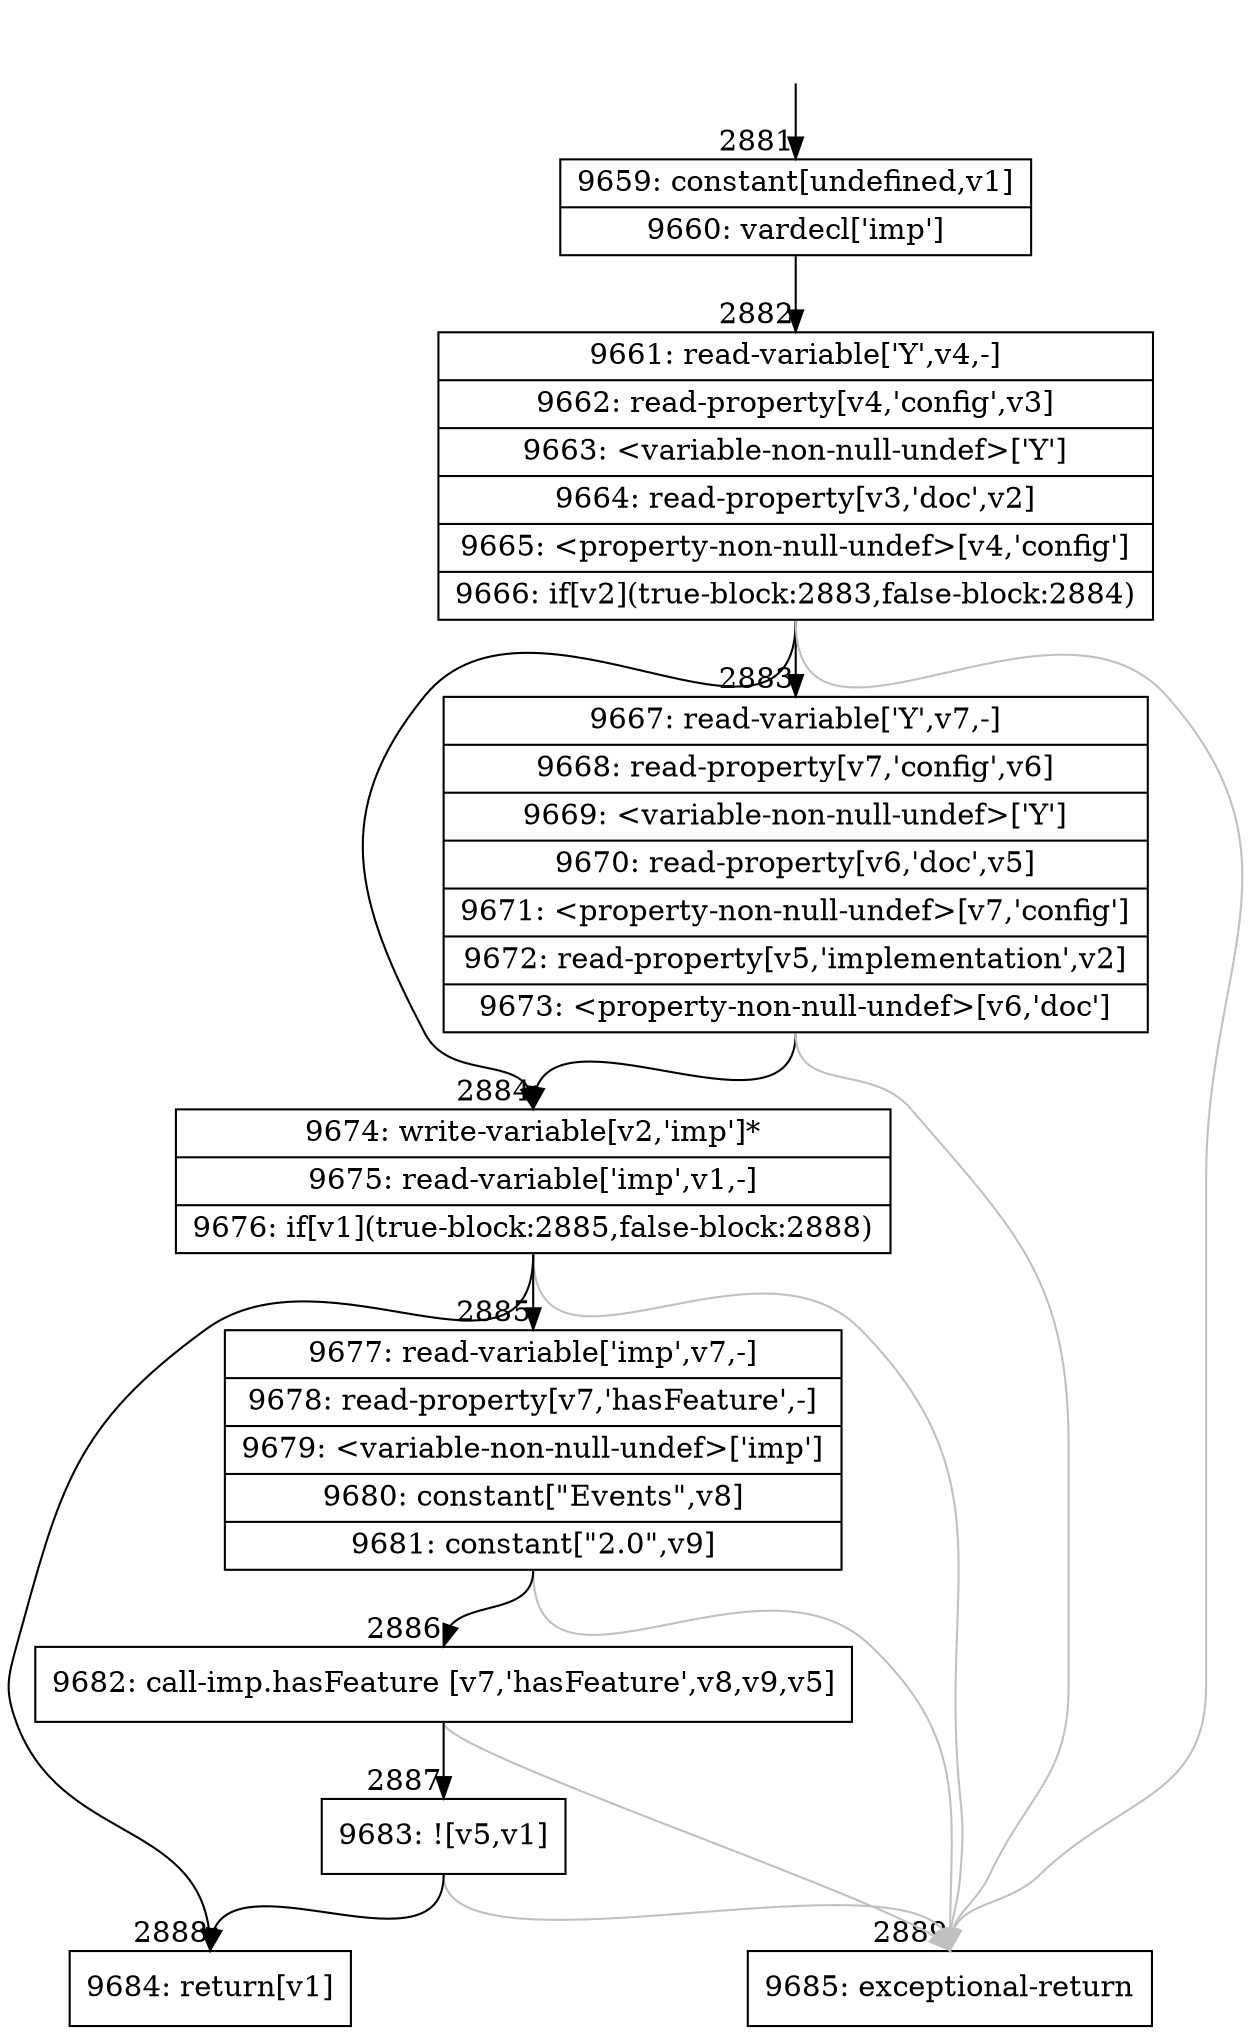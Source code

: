digraph {
rankdir="TD"
BB_entry150[shape=none,label=""];
BB_entry150 -> BB2881 [tailport=s, headport=n, headlabel="    2881"]
BB2881 [shape=record label="{9659: constant[undefined,v1]|9660: vardecl['imp']}" ] 
BB2881 -> BB2882 [tailport=s, headport=n, headlabel="      2882"]
BB2882 [shape=record label="{9661: read-variable['Y',v4,-]|9662: read-property[v4,'config',v3]|9663: \<variable-non-null-undef\>['Y']|9664: read-property[v3,'doc',v2]|9665: \<property-non-null-undef\>[v4,'config']|9666: if[v2](true-block:2883,false-block:2884)}" ] 
BB2882 -> BB2884 [tailport=s, headport=n, headlabel="      2884"]
BB2882 -> BB2883 [tailport=s, headport=n, headlabel="      2883"]
BB2882 -> BB2889 [tailport=s, headport=n, color=gray, headlabel="      2889"]
BB2883 [shape=record label="{9667: read-variable['Y',v7,-]|9668: read-property[v7,'config',v6]|9669: \<variable-non-null-undef\>['Y']|9670: read-property[v6,'doc',v5]|9671: \<property-non-null-undef\>[v7,'config']|9672: read-property[v5,'implementation',v2]|9673: \<property-non-null-undef\>[v6,'doc']}" ] 
BB2883 -> BB2884 [tailport=s, headport=n]
BB2883 -> BB2889 [tailport=s, headport=n, color=gray]
BB2884 [shape=record label="{9674: write-variable[v2,'imp']*|9675: read-variable['imp',v1,-]|9676: if[v1](true-block:2885,false-block:2888)}" ] 
BB2884 -> BB2888 [tailport=s, headport=n, headlabel="      2888"]
BB2884 -> BB2885 [tailport=s, headport=n, headlabel="      2885"]
BB2884 -> BB2889 [tailport=s, headport=n, color=gray]
BB2885 [shape=record label="{9677: read-variable['imp',v7,-]|9678: read-property[v7,'hasFeature',-]|9679: \<variable-non-null-undef\>['imp']|9680: constant[\"Events\",v8]|9681: constant[\"2.0\",v9]}" ] 
BB2885 -> BB2886 [tailport=s, headport=n, headlabel="      2886"]
BB2885 -> BB2889 [tailport=s, headport=n, color=gray]
BB2886 [shape=record label="{9682: call-imp.hasFeature [v7,'hasFeature',v8,v9,v5]}" ] 
BB2886 -> BB2887 [tailport=s, headport=n, headlabel="      2887"]
BB2886 -> BB2889 [tailport=s, headport=n, color=gray]
BB2887 [shape=record label="{9683: ![v5,v1]}" ] 
BB2887 -> BB2888 [tailport=s, headport=n]
BB2887 -> BB2889 [tailport=s, headport=n, color=gray]
BB2888 [shape=record label="{9684: return[v1]}" ] 
BB2889 [shape=record label="{9685: exceptional-return}" ] 
//#$~ 5041
}
